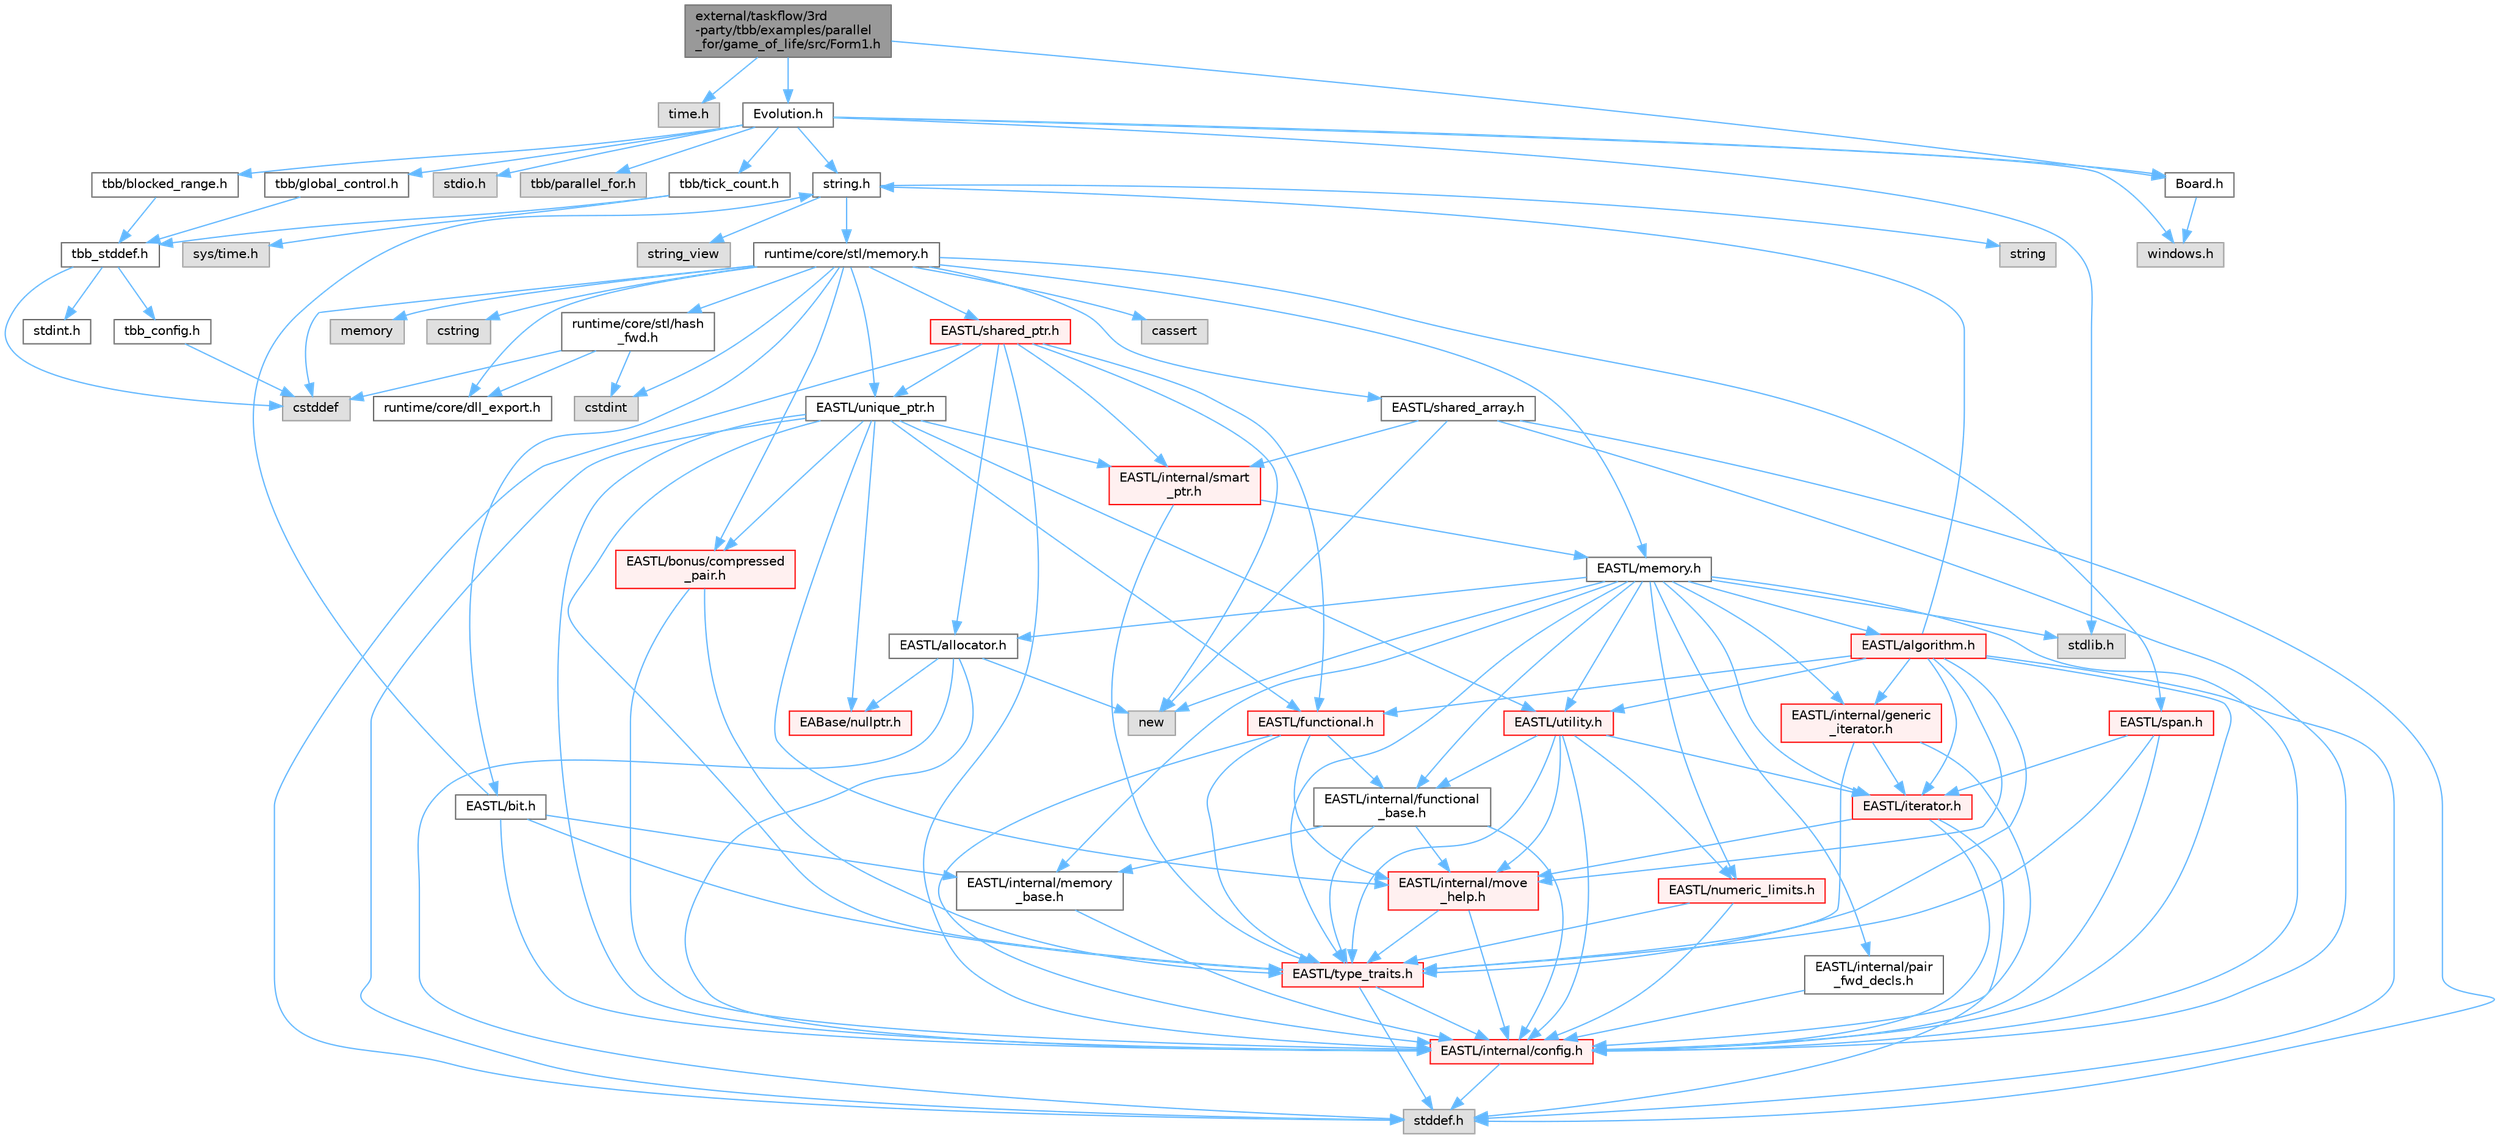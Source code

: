digraph "external/taskflow/3rd-party/tbb/examples/parallel_for/game_of_life/src/Form1.h"
{
 // LATEX_PDF_SIZE
  bgcolor="transparent";
  edge [fontname=Helvetica,fontsize=10,labelfontname=Helvetica,labelfontsize=10];
  node [fontname=Helvetica,fontsize=10,shape=box,height=0.2,width=0.4];
  Node1 [id="Node000001",label="external/taskflow/3rd\l-party/tbb/examples/parallel\l_for/game_of_life/src/Form1.h",height=0.2,width=0.4,color="gray40", fillcolor="grey60", style="filled", fontcolor="black",tooltip=" "];
  Node1 -> Node2 [id="edge1_Node000001_Node000002",color="steelblue1",style="solid",tooltip=" "];
  Node2 [id="Node000002",label="time.h",height=0.2,width=0.4,color="grey60", fillcolor="#E0E0E0", style="filled",tooltip=" "];
  Node1 -> Node3 [id="edge2_Node000001_Node000003",color="steelblue1",style="solid",tooltip=" "];
  Node3 [id="Node000003",label="Board.h",height=0.2,width=0.4,color="grey40", fillcolor="white", style="filled",URL="$_board_8h.html",tooltip=" "];
  Node3 -> Node4 [id="edge3_Node000003_Node000004",color="steelblue1",style="solid",tooltip=" "];
  Node4 [id="Node000004",label="windows.h",height=0.2,width=0.4,color="grey60", fillcolor="#E0E0E0", style="filled",tooltip=" "];
  Node1 -> Node5 [id="edge4_Node000001_Node000005",color="steelblue1",style="solid",tooltip=" "];
  Node5 [id="Node000005",label="Evolution.h",height=0.2,width=0.4,color="grey40", fillcolor="white", style="filled",URL="$_evolution_8h.html",tooltip=" "];
  Node5 -> Node3 [id="edge5_Node000005_Node000003",color="steelblue1",style="solid",tooltip=" "];
  Node5 -> Node6 [id="edge6_Node000005_Node000006",color="steelblue1",style="solid",tooltip=" "];
  Node6 [id="Node000006",label="string.h",height=0.2,width=0.4,color="grey40", fillcolor="white", style="filled",URL="$string_8h.html",tooltip=" "];
  Node6 -> Node7 [id="edge7_Node000006_Node000007",color="steelblue1",style="solid",tooltip=" "];
  Node7 [id="Node000007",label="string",height=0.2,width=0.4,color="grey60", fillcolor="#E0E0E0", style="filled",tooltip=" "];
  Node6 -> Node8 [id="edge8_Node000006_Node000008",color="steelblue1",style="solid",tooltip=" "];
  Node8 [id="Node000008",label="string_view",height=0.2,width=0.4,color="grey60", fillcolor="#E0E0E0", style="filled",tooltip=" "];
  Node6 -> Node9 [id="edge9_Node000006_Node000009",color="steelblue1",style="solid",tooltip=" "];
  Node9 [id="Node000009",label="runtime/core/stl/memory.h",height=0.2,width=0.4,color="grey40", fillcolor="white", style="filled",URL="$runtime_2core_2stl_2memory_8h.html",tooltip=" "];
  Node9 -> Node10 [id="edge10_Node000009_Node000010",color="steelblue1",style="solid",tooltip=" "];
  Node10 [id="Node000010",label="cstddef",height=0.2,width=0.4,color="grey60", fillcolor="#E0E0E0", style="filled",tooltip=" "];
  Node9 -> Node11 [id="edge11_Node000009_Node000011",color="steelblue1",style="solid",tooltip=" "];
  Node11 [id="Node000011",label="cstdint",height=0.2,width=0.4,color="grey60", fillcolor="#E0E0E0", style="filled",tooltip=" "];
  Node9 -> Node12 [id="edge12_Node000009_Node000012",color="steelblue1",style="solid",tooltip=" "];
  Node12 [id="Node000012",label="cassert",height=0.2,width=0.4,color="grey60", fillcolor="#E0E0E0", style="filled",tooltip=" "];
  Node9 -> Node13 [id="edge13_Node000009_Node000013",color="steelblue1",style="solid",tooltip=" "];
  Node13 [id="Node000013",label="memory",height=0.2,width=0.4,color="grey60", fillcolor="#E0E0E0", style="filled",tooltip=" "];
  Node9 -> Node14 [id="edge14_Node000009_Node000014",color="steelblue1",style="solid",tooltip=" "];
  Node14 [id="Node000014",label="cstring",height=0.2,width=0.4,color="grey60", fillcolor="#E0E0E0", style="filled",tooltip=" "];
  Node9 -> Node15 [id="edge15_Node000009_Node000015",color="steelblue1",style="solid",tooltip=" "];
  Node15 [id="Node000015",label="EASTL/bit.h",height=0.2,width=0.4,color="grey40", fillcolor="white", style="filled",URL="$bit_8h.html",tooltip=" "];
  Node15 -> Node16 [id="edge16_Node000015_Node000016",color="steelblue1",style="solid",tooltip=" "];
  Node16 [id="Node000016",label="EASTL/internal/config.h",height=0.2,width=0.4,color="red", fillcolor="#FFF0F0", style="filled",URL="$runtime_2_e_a_s_t_l_2include_2_e_a_s_t_l_2internal_2config_8h.html",tooltip=" "];
  Node16 -> Node24 [id="edge17_Node000016_Node000024",color="steelblue1",style="solid",tooltip=" "];
  Node24 [id="Node000024",label="stddef.h",height=0.2,width=0.4,color="grey60", fillcolor="#E0E0E0", style="filled",tooltip=" "];
  Node15 -> Node25 [id="edge18_Node000015_Node000025",color="steelblue1",style="solid",tooltip=" "];
  Node25 [id="Node000025",label="EASTL/internal/memory\l_base.h",height=0.2,width=0.4,color="grey40", fillcolor="white", style="filled",URL="$memory__base_8h.html",tooltip=" "];
  Node25 -> Node16 [id="edge19_Node000025_Node000016",color="steelblue1",style="solid",tooltip=" "];
  Node15 -> Node26 [id="edge20_Node000015_Node000026",color="steelblue1",style="solid",tooltip=" "];
  Node26 [id="Node000026",label="EASTL/type_traits.h",height=0.2,width=0.4,color="red", fillcolor="#FFF0F0", style="filled",URL="$_e_a_s_t_l_2include_2_e_a_s_t_l_2type__traits_8h.html",tooltip=" "];
  Node26 -> Node16 [id="edge21_Node000026_Node000016",color="steelblue1",style="solid",tooltip=" "];
  Node26 -> Node24 [id="edge22_Node000026_Node000024",color="steelblue1",style="solid",tooltip=" "];
  Node15 -> Node6 [id="edge23_Node000015_Node000006",color="steelblue1",style="solid",tooltip=" "];
  Node9 -> Node36 [id="edge24_Node000009_Node000036",color="steelblue1",style="solid",tooltip=" "];
  Node36 [id="Node000036",label="EASTL/memory.h",height=0.2,width=0.4,color="grey40", fillcolor="white", style="filled",URL="$runtime_2_e_a_s_t_l_2include_2_e_a_s_t_l_2memory_8h.html",tooltip=" "];
  Node36 -> Node16 [id="edge25_Node000036_Node000016",color="steelblue1",style="solid",tooltip=" "];
  Node36 -> Node25 [id="edge26_Node000036_Node000025",color="steelblue1",style="solid",tooltip=" "];
  Node36 -> Node37 [id="edge27_Node000036_Node000037",color="steelblue1",style="solid",tooltip=" "];
  Node37 [id="Node000037",label="EASTL/internal/generic\l_iterator.h",height=0.2,width=0.4,color="red", fillcolor="#FFF0F0", style="filled",URL="$generic__iterator_8h.html",tooltip=" "];
  Node37 -> Node16 [id="edge28_Node000037_Node000016",color="steelblue1",style="solid",tooltip=" "];
  Node37 -> Node38 [id="edge29_Node000037_Node000038",color="steelblue1",style="solid",tooltip=" "];
  Node38 [id="Node000038",label="EASTL/iterator.h",height=0.2,width=0.4,color="red", fillcolor="#FFF0F0", style="filled",URL="$_e_a_s_t_l_2include_2_e_a_s_t_l_2iterator_8h.html",tooltip=" "];
  Node38 -> Node16 [id="edge30_Node000038_Node000016",color="steelblue1",style="solid",tooltip=" "];
  Node38 -> Node39 [id="edge31_Node000038_Node000039",color="steelblue1",style="solid",tooltip=" "];
  Node39 [id="Node000039",label="EASTL/internal/move\l_help.h",height=0.2,width=0.4,color="red", fillcolor="#FFF0F0", style="filled",URL="$move__help_8h.html",tooltip=" "];
  Node39 -> Node16 [id="edge32_Node000039_Node000016",color="steelblue1",style="solid",tooltip=" "];
  Node39 -> Node26 [id="edge33_Node000039_Node000026",color="steelblue1",style="solid",tooltip=" "];
  Node38 -> Node24 [id="edge34_Node000038_Node000024",color="steelblue1",style="solid",tooltip=" "];
  Node37 -> Node26 [id="edge35_Node000037_Node000026",color="steelblue1",style="solid",tooltip=" "];
  Node36 -> Node41 [id="edge36_Node000036_Node000041",color="steelblue1",style="solid",tooltip=" "];
  Node41 [id="Node000041",label="EASTL/internal/pair\l_fwd_decls.h",height=0.2,width=0.4,color="grey40", fillcolor="white", style="filled",URL="$pair__fwd__decls_8h.html",tooltip=" "];
  Node41 -> Node16 [id="edge37_Node000041_Node000016",color="steelblue1",style="solid",tooltip=" "];
  Node36 -> Node42 [id="edge38_Node000036_Node000042",color="steelblue1",style="solid",tooltip=" "];
  Node42 [id="Node000042",label="EASTL/internal/functional\l_base.h",height=0.2,width=0.4,color="grey40", fillcolor="white", style="filled",URL="$functional__base_8h.html",tooltip=" "];
  Node42 -> Node16 [id="edge39_Node000042_Node000016",color="steelblue1",style="solid",tooltip=" "];
  Node42 -> Node25 [id="edge40_Node000042_Node000025",color="steelblue1",style="solid",tooltip=" "];
  Node42 -> Node39 [id="edge41_Node000042_Node000039",color="steelblue1",style="solid",tooltip=" "];
  Node42 -> Node26 [id="edge42_Node000042_Node000026",color="steelblue1",style="solid",tooltip=" "];
  Node36 -> Node43 [id="edge43_Node000036_Node000043",color="steelblue1",style="solid",tooltip=" "];
  Node43 [id="Node000043",label="EASTL/algorithm.h",height=0.2,width=0.4,color="red", fillcolor="#FFF0F0", style="filled",URL="$_e_a_s_t_l_2include_2_e_a_s_t_l_2algorithm_8h.html",tooltip=" "];
  Node43 -> Node16 [id="edge44_Node000043_Node000016",color="steelblue1",style="solid",tooltip=" "];
  Node43 -> Node26 [id="edge45_Node000043_Node000026",color="steelblue1",style="solid",tooltip=" "];
  Node43 -> Node39 [id="edge46_Node000043_Node000039",color="steelblue1",style="solid",tooltip=" "];
  Node43 -> Node38 [id="edge47_Node000043_Node000038",color="steelblue1",style="solid",tooltip=" "];
  Node43 -> Node46 [id="edge48_Node000043_Node000046",color="steelblue1",style="solid",tooltip=" "];
  Node46 [id="Node000046",label="EASTL/functional.h",height=0.2,width=0.4,color="red", fillcolor="#FFF0F0", style="filled",URL="$_e_a_s_t_l_2include_2_e_a_s_t_l_2functional_8h.html",tooltip=" "];
  Node46 -> Node16 [id="edge49_Node000046_Node000016",color="steelblue1",style="solid",tooltip=" "];
  Node46 -> Node39 [id="edge50_Node000046_Node000039",color="steelblue1",style="solid",tooltip=" "];
  Node46 -> Node26 [id="edge51_Node000046_Node000026",color="steelblue1",style="solid",tooltip=" "];
  Node46 -> Node42 [id="edge52_Node000046_Node000042",color="steelblue1",style="solid",tooltip=" "];
  Node43 -> Node53 [id="edge53_Node000043_Node000053",color="steelblue1",style="solid",tooltip=" "];
  Node53 [id="Node000053",label="EASTL/utility.h",height=0.2,width=0.4,color="red", fillcolor="#FFF0F0", style="filled",URL="$runtime_2_e_a_s_t_l_2include_2_e_a_s_t_l_2utility_8h.html",tooltip=" "];
  Node53 -> Node16 [id="edge54_Node000053_Node000016",color="steelblue1",style="solid",tooltip=" "];
  Node53 -> Node26 [id="edge55_Node000053_Node000026",color="steelblue1",style="solid",tooltip=" "];
  Node53 -> Node38 [id="edge56_Node000053_Node000038",color="steelblue1",style="solid",tooltip=" "];
  Node53 -> Node54 [id="edge57_Node000053_Node000054",color="steelblue1",style="solid",tooltip=" "];
  Node54 [id="Node000054",label="EASTL/numeric_limits.h",height=0.2,width=0.4,color="red", fillcolor="#FFF0F0", style="filled",URL="$numeric__limits_8h.html",tooltip=" "];
  Node54 -> Node16 [id="edge58_Node000054_Node000016",color="steelblue1",style="solid",tooltip=" "];
  Node54 -> Node26 [id="edge59_Node000054_Node000026",color="steelblue1",style="solid",tooltip=" "];
  Node53 -> Node42 [id="edge60_Node000053_Node000042",color="steelblue1",style="solid",tooltip=" "];
  Node53 -> Node39 [id="edge61_Node000053_Node000039",color="steelblue1",style="solid",tooltip=" "];
  Node43 -> Node37 [id="edge62_Node000043_Node000037",color="steelblue1",style="solid",tooltip=" "];
  Node43 -> Node24 [id="edge63_Node000043_Node000024",color="steelblue1",style="solid",tooltip=" "];
  Node43 -> Node6 [id="edge64_Node000043_Node000006",color="steelblue1",style="solid",tooltip=" "];
  Node36 -> Node26 [id="edge65_Node000036_Node000026",color="steelblue1",style="solid",tooltip=" "];
  Node36 -> Node50 [id="edge66_Node000036_Node000050",color="steelblue1",style="solid",tooltip=" "];
  Node50 [id="Node000050",label="EASTL/allocator.h",height=0.2,width=0.4,color="grey40", fillcolor="white", style="filled",URL="$runtime_2_e_a_s_t_l_2include_2_e_a_s_t_l_2allocator_8h.html",tooltip=" "];
  Node50 -> Node16 [id="edge67_Node000050_Node000016",color="steelblue1",style="solid",tooltip=" "];
  Node50 -> Node28 [id="edge68_Node000050_Node000028",color="steelblue1",style="solid",tooltip=" "];
  Node28 [id="Node000028",label="EABase/nullptr.h",height=0.2,width=0.4,color="red", fillcolor="#FFF0F0", style="filled",URL="$nullptr_8h.html",tooltip=" "];
  Node50 -> Node24 [id="edge69_Node000050_Node000024",color="steelblue1",style="solid",tooltip=" "];
  Node50 -> Node51 [id="edge70_Node000050_Node000051",color="steelblue1",style="solid",tooltip=" "];
  Node51 [id="Node000051",label="new",height=0.2,width=0.4,color="grey60", fillcolor="#E0E0E0", style="filled",tooltip=" "];
  Node36 -> Node38 [id="edge71_Node000036_Node000038",color="steelblue1",style="solid",tooltip=" "];
  Node36 -> Node53 [id="edge72_Node000036_Node000053",color="steelblue1",style="solid",tooltip=" "];
  Node36 -> Node54 [id="edge73_Node000036_Node000054",color="steelblue1",style="solid",tooltip=" "];
  Node36 -> Node63 [id="edge74_Node000036_Node000063",color="steelblue1",style="solid",tooltip=" "];
  Node63 [id="Node000063",label="stdlib.h",height=0.2,width=0.4,color="grey60", fillcolor="#E0E0E0", style="filled",tooltip=" "];
  Node36 -> Node51 [id="edge75_Node000036_Node000051",color="steelblue1",style="solid",tooltip=" "];
  Node9 -> Node64 [id="edge76_Node000009_Node000064",color="steelblue1",style="solid",tooltip=" "];
  Node64 [id="Node000064",label="EASTL/shared_array.h",height=0.2,width=0.4,color="grey40", fillcolor="white", style="filled",URL="$shared__array_8h.html",tooltip=" "];
  Node64 -> Node16 [id="edge77_Node000064_Node000016",color="steelblue1",style="solid",tooltip=" "];
  Node64 -> Node65 [id="edge78_Node000064_Node000065",color="steelblue1",style="solid",tooltip=" "];
  Node65 [id="Node000065",label="EASTL/internal/smart\l_ptr.h",height=0.2,width=0.4,color="red", fillcolor="#FFF0F0", style="filled",URL="$smart__ptr_8h.html",tooltip=" "];
  Node65 -> Node36 [id="edge79_Node000065_Node000036",color="steelblue1",style="solid",tooltip=" "];
  Node65 -> Node26 [id="edge80_Node000065_Node000026",color="steelblue1",style="solid",tooltip=" "];
  Node64 -> Node51 [id="edge81_Node000064_Node000051",color="steelblue1",style="solid",tooltip=" "];
  Node64 -> Node24 [id="edge82_Node000064_Node000024",color="steelblue1",style="solid",tooltip=" "];
  Node9 -> Node67 [id="edge83_Node000009_Node000067",color="steelblue1",style="solid",tooltip=" "];
  Node67 [id="Node000067",label="EASTL/unique_ptr.h",height=0.2,width=0.4,color="grey40", fillcolor="white", style="filled",URL="$unique__ptr_8h.html",tooltip=" "];
  Node67 -> Node28 [id="edge84_Node000067_Node000028",color="steelblue1",style="solid",tooltip=" "];
  Node67 -> Node68 [id="edge85_Node000067_Node000068",color="steelblue1",style="solid",tooltip=" "];
  Node68 [id="Node000068",label="EASTL/bonus/compressed\l_pair.h",height=0.2,width=0.4,color="red", fillcolor="#FFF0F0", style="filled",URL="$compressed__pair_8h.html",tooltip=" "];
  Node68 -> Node16 [id="edge86_Node000068_Node000016",color="steelblue1",style="solid",tooltip=" "];
  Node68 -> Node26 [id="edge87_Node000068_Node000026",color="steelblue1",style="solid",tooltip=" "];
  Node67 -> Node46 [id="edge88_Node000067_Node000046",color="steelblue1",style="solid",tooltip=" "];
  Node67 -> Node16 [id="edge89_Node000067_Node000016",color="steelblue1",style="solid",tooltip=" "];
  Node67 -> Node39 [id="edge90_Node000067_Node000039",color="steelblue1",style="solid",tooltip=" "];
  Node67 -> Node65 [id="edge91_Node000067_Node000065",color="steelblue1",style="solid",tooltip=" "];
  Node67 -> Node26 [id="edge92_Node000067_Node000026",color="steelblue1",style="solid",tooltip=" "];
  Node67 -> Node53 [id="edge93_Node000067_Node000053",color="steelblue1",style="solid",tooltip=" "];
  Node67 -> Node24 [id="edge94_Node000067_Node000024",color="steelblue1",style="solid",tooltip=" "];
  Node9 -> Node70 [id="edge95_Node000009_Node000070",color="steelblue1",style="solid",tooltip=" "];
  Node70 [id="Node000070",label="EASTL/shared_ptr.h",height=0.2,width=0.4,color="red", fillcolor="#FFF0F0", style="filled",URL="$shared__ptr_8h.html",tooltip=" "];
  Node70 -> Node16 [id="edge96_Node000070_Node000016",color="steelblue1",style="solid",tooltip=" "];
  Node70 -> Node65 [id="edge97_Node000070_Node000065",color="steelblue1",style="solid",tooltip=" "];
  Node70 -> Node67 [id="edge98_Node000070_Node000067",color="steelblue1",style="solid",tooltip=" "];
  Node70 -> Node46 [id="edge99_Node000070_Node000046",color="steelblue1",style="solid",tooltip=" "];
  Node70 -> Node50 [id="edge100_Node000070_Node000050",color="steelblue1",style="solid",tooltip=" "];
  Node70 -> Node51 [id="edge101_Node000070_Node000051",color="steelblue1",style="solid",tooltip=" "];
  Node70 -> Node24 [id="edge102_Node000070_Node000024",color="steelblue1",style="solid",tooltip=" "];
  Node9 -> Node150 [id="edge103_Node000009_Node000150",color="steelblue1",style="solid",tooltip=" "];
  Node150 [id="Node000150",label="EASTL/span.h",height=0.2,width=0.4,color="red", fillcolor="#FFF0F0", style="filled",URL="$span_8h.html",tooltip=" "];
  Node150 -> Node16 [id="edge104_Node000150_Node000016",color="steelblue1",style="solid",tooltip=" "];
  Node150 -> Node26 [id="edge105_Node000150_Node000026",color="steelblue1",style="solid",tooltip=" "];
  Node150 -> Node38 [id="edge106_Node000150_Node000038",color="steelblue1",style="solid",tooltip=" "];
  Node9 -> Node68 [id="edge107_Node000009_Node000068",color="steelblue1",style="solid",tooltip=" "];
  Node9 -> Node153 [id="edge108_Node000009_Node000153",color="steelblue1",style="solid",tooltip=" "];
  Node153 [id="Node000153",label="runtime/core/dll_export.h",height=0.2,width=0.4,color="grey40", fillcolor="white", style="filled",URL="$dll__export_8h.html",tooltip=" "];
  Node9 -> Node154 [id="edge109_Node000009_Node000154",color="steelblue1",style="solid",tooltip=" "];
  Node154 [id="Node000154",label="runtime/core/stl/hash\l_fwd.h",height=0.2,width=0.4,color="grey40", fillcolor="white", style="filled",URL="$hash__fwd_8h.html",tooltip=" "];
  Node154 -> Node10 [id="edge110_Node000154_Node000010",color="steelblue1",style="solid",tooltip=" "];
  Node154 -> Node11 [id="edge111_Node000154_Node000011",color="steelblue1",style="solid",tooltip=" "];
  Node154 -> Node153 [id="edge112_Node000154_Node000153",color="steelblue1",style="solid",tooltip=" "];
  Node5 -> Node63 [id="edge113_Node000005_Node000063",color="steelblue1",style="solid",tooltip=" "];
  Node5 -> Node155 [id="edge114_Node000005_Node000155",color="steelblue1",style="solid",tooltip=" "];
  Node155 [id="Node000155",label="stdio.h",height=0.2,width=0.4,color="grey60", fillcolor="#E0E0E0", style="filled",tooltip=" "];
  Node5 -> Node156 [id="edge115_Node000005_Node000156",color="steelblue1",style="solid",tooltip=" "];
  Node156 [id="Node000156",label="tbb/blocked_range.h",height=0.2,width=0.4,color="grey40", fillcolor="white", style="filled",URL="$blocked__range_8h.html",tooltip=" "];
  Node156 -> Node157 [id="edge116_Node000156_Node000157",color="steelblue1",style="solid",tooltip=" "];
  Node157 [id="Node000157",label="tbb_stddef.h",height=0.2,width=0.4,color="grey40", fillcolor="white", style="filled",URL="$tbb__stddef_8h.html",tooltip=" "];
  Node157 -> Node158 [id="edge117_Node000157_Node000158",color="steelblue1",style="solid",tooltip=" "];
  Node158 [id="Node000158",label="tbb_config.h",height=0.2,width=0.4,color="grey40", fillcolor="white", style="filled",URL="$tbb__config_8h.html",tooltip=" "];
  Node158 -> Node10 [id="edge118_Node000158_Node000010",color="steelblue1",style="solid",tooltip=" "];
  Node157 -> Node10 [id="edge119_Node000157_Node000010",color="steelblue1",style="solid",tooltip=" "];
  Node157 -> Node159 [id="edge120_Node000157_Node000159",color="steelblue1",style="solid",tooltip=" "];
  Node159 [id="Node000159",label="stdint.h",height=0.2,width=0.4,color="grey40", fillcolor="white", style="filled",URL="$stdint_8h.html",tooltip=" "];
  Node5 -> Node160 [id="edge121_Node000005_Node000160",color="steelblue1",style="solid",tooltip=" "];
  Node160 [id="Node000160",label="tbb/parallel_for.h",height=0.2,width=0.4,color="grey60", fillcolor="#E0E0E0", style="filled",tooltip=" "];
  Node5 -> Node161 [id="edge122_Node000005_Node000161",color="steelblue1",style="solid",tooltip=" "];
  Node161 [id="Node000161",label="tbb/tick_count.h",height=0.2,width=0.4,color="grey40", fillcolor="white", style="filled",URL="$tick__count_8h.html",tooltip=" "];
  Node161 -> Node157 [id="edge123_Node000161_Node000157",color="steelblue1",style="solid",tooltip=" "];
  Node161 -> Node162 [id="edge124_Node000161_Node000162",color="steelblue1",style="solid",tooltip=" "];
  Node162 [id="Node000162",label="sys/time.h",height=0.2,width=0.4,color="grey60", fillcolor="#E0E0E0", style="filled",tooltip=" "];
  Node5 -> Node163 [id="edge125_Node000005_Node000163",color="steelblue1",style="solid",tooltip=" "];
  Node163 [id="Node000163",label="tbb/global_control.h",height=0.2,width=0.4,color="grey40", fillcolor="white", style="filled",URL="$global__control_8h.html",tooltip=" "];
  Node163 -> Node157 [id="edge126_Node000163_Node000157",color="steelblue1",style="solid",tooltip=" "];
  Node5 -> Node4 [id="edge127_Node000005_Node000004",color="steelblue1",style="solid",tooltip=" "];
}
